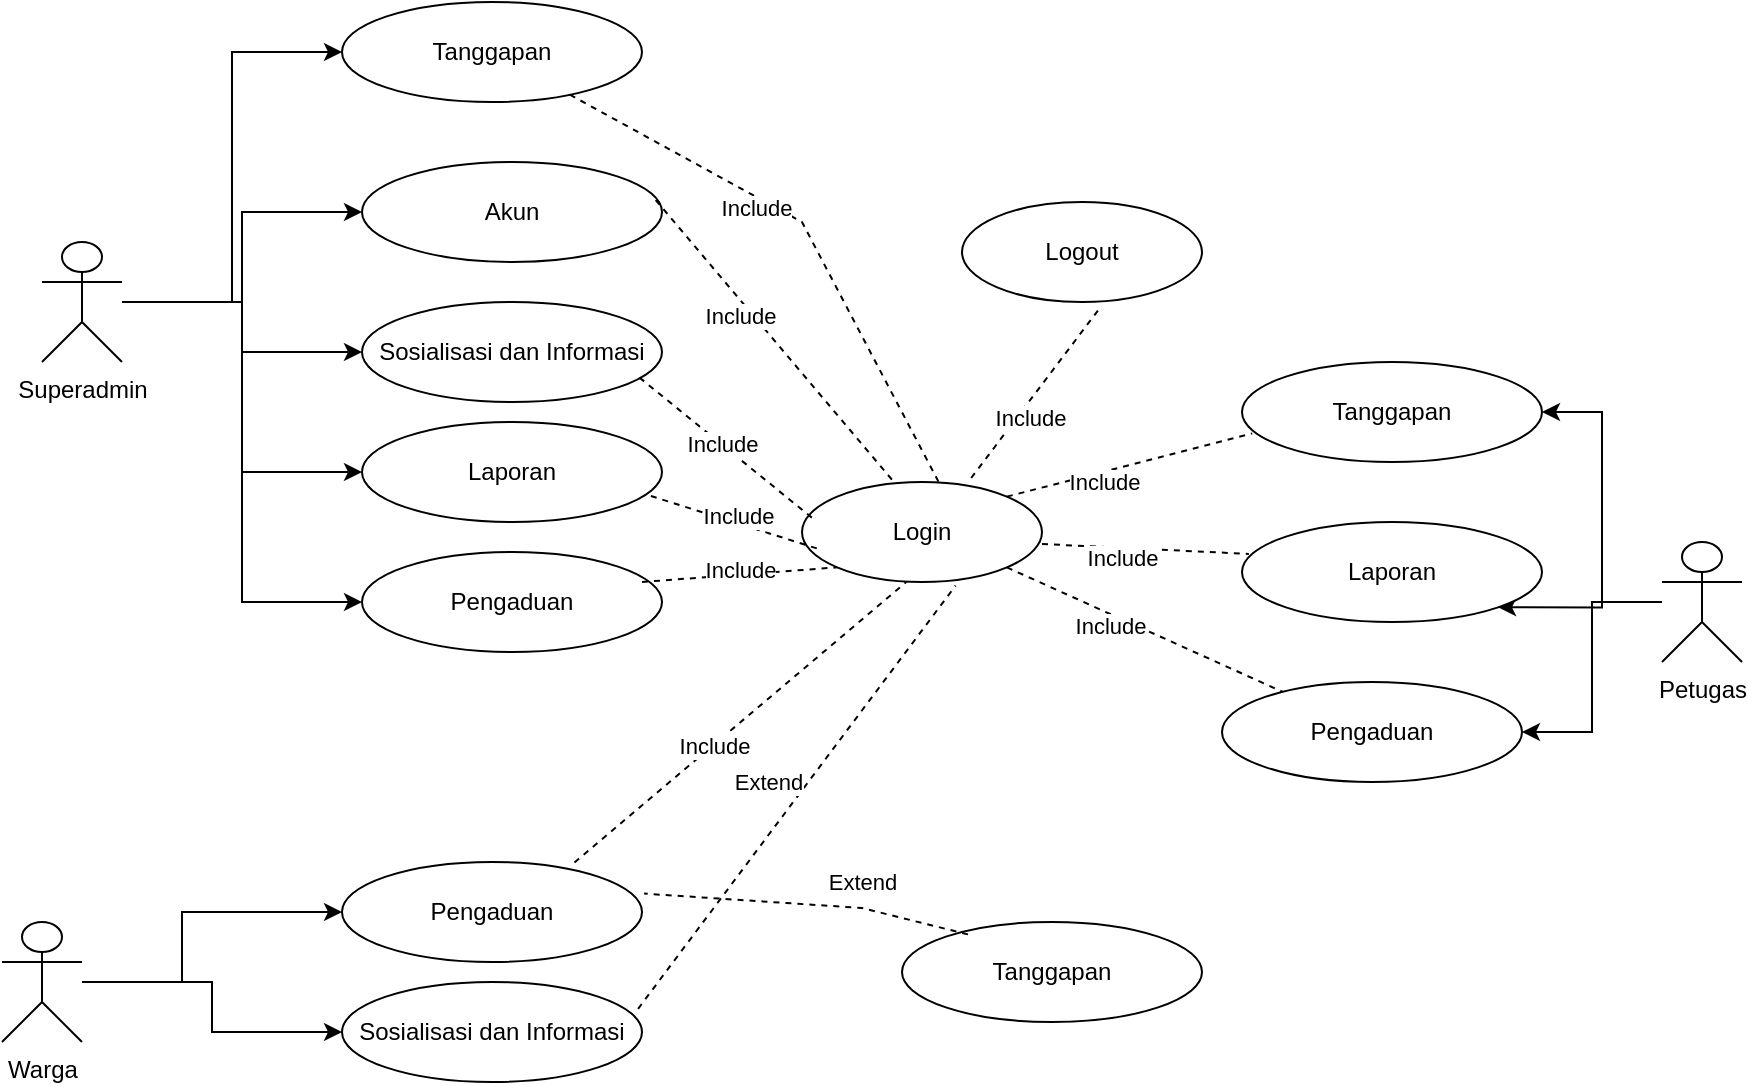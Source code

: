 <mxfile version="26.2.14">
  <diagram name="Halaman-1" id="34XxjFvA5yVBI5Y3is8h">
    <mxGraphModel dx="2831" dy="2269" grid="1" gridSize="10" guides="1" tooltips="1" connect="1" arrows="1" fold="1" page="1" pageScale="1" pageWidth="827" pageHeight="1169" math="0" shadow="0">
      <root>
        <mxCell id="0" />
        <mxCell id="1" parent="0" />
        <mxCell id="VAW47h7jwuFpxoAy4my7-58" style="edgeStyle=orthogonalEdgeStyle;rounded=0;orthogonalLoop=1;jettySize=auto;html=1;entryX=1;entryY=0.5;entryDx=0;entryDy=0;" parent="1" source="VAW47h7jwuFpxoAy4my7-1" target="VAW47h7jwuFpxoAy4my7-54" edge="1">
          <mxGeometry relative="1" as="geometry" />
        </mxCell>
        <mxCell id="VAW47h7jwuFpxoAy4my7-60" style="edgeStyle=orthogonalEdgeStyle;rounded=0;orthogonalLoop=1;jettySize=auto;html=1;entryX=1;entryY=1;entryDx=0;entryDy=0;" parent="1" source="VAW47h7jwuFpxoAy4my7-1" target="VAW47h7jwuFpxoAy4my7-55" edge="1">
          <mxGeometry relative="1" as="geometry" />
        </mxCell>
        <mxCell id="VAW47h7jwuFpxoAy4my7-61" style="edgeStyle=orthogonalEdgeStyle;rounded=0;orthogonalLoop=1;jettySize=auto;html=1;entryX=1;entryY=0.5;entryDx=0;entryDy=0;" parent="1" source="VAW47h7jwuFpxoAy4my7-1" target="VAW47h7jwuFpxoAy4my7-56" edge="1">
          <mxGeometry relative="1" as="geometry" />
        </mxCell>
        <mxCell id="VAW47h7jwuFpxoAy4my7-1" value="&lt;div&gt;Petugas&lt;/div&gt;" style="shape=umlActor;verticalLabelPosition=bottom;verticalAlign=top;html=1;outlineConnect=0;direction=east;" parent="1" vertex="1">
          <mxGeometry x="750" y="260" width="40" height="60" as="geometry" />
        </mxCell>
        <mxCell id="VAW47h7jwuFpxoAy4my7-42" style="edgeStyle=orthogonalEdgeStyle;rounded=0;orthogonalLoop=1;jettySize=auto;html=1;" parent="1" source="VAW47h7jwuFpxoAy4my7-10" target="VAW47h7jwuFpxoAy4my7-38" edge="1">
          <mxGeometry relative="1" as="geometry" />
        </mxCell>
        <mxCell id="VAW47h7jwuFpxoAy4my7-43" style="edgeStyle=orthogonalEdgeStyle;rounded=0;orthogonalLoop=1;jettySize=auto;html=1;entryX=0;entryY=0.5;entryDx=0;entryDy=0;" parent="1" source="VAW47h7jwuFpxoAy4my7-10" target="VAW47h7jwuFpxoAy4my7-39" edge="1">
          <mxGeometry relative="1" as="geometry" />
        </mxCell>
        <mxCell id="VAW47h7jwuFpxoAy4my7-44" style="edgeStyle=orthogonalEdgeStyle;rounded=0;orthogonalLoop=1;jettySize=auto;html=1;entryX=0;entryY=0.5;entryDx=0;entryDy=0;" parent="1" source="VAW47h7jwuFpxoAy4my7-10" target="VAW47h7jwuFpxoAy4my7-40" edge="1">
          <mxGeometry relative="1" as="geometry" />
        </mxCell>
        <mxCell id="J-PpUcv6VIfvRsHD4s1L-2" style="edgeStyle=orthogonalEdgeStyle;rounded=0;orthogonalLoop=1;jettySize=auto;html=1;entryX=0;entryY=0.5;entryDx=0;entryDy=0;" parent="1" source="VAW47h7jwuFpxoAy4my7-10" target="J-PpUcv6VIfvRsHD4s1L-1" edge="1">
          <mxGeometry relative="1" as="geometry" />
        </mxCell>
        <mxCell id="J-PpUcv6VIfvRsHD4s1L-7" style="edgeStyle=orthogonalEdgeStyle;rounded=0;orthogonalLoop=1;jettySize=auto;html=1;entryX=0;entryY=0.5;entryDx=0;entryDy=0;" parent="1" source="VAW47h7jwuFpxoAy4my7-10" target="J-PpUcv6VIfvRsHD4s1L-6" edge="1">
          <mxGeometry relative="1" as="geometry" />
        </mxCell>
        <mxCell id="VAW47h7jwuFpxoAy4my7-10" value="&lt;div&gt;Superadmin&lt;/div&gt;" style="shape=umlActor;verticalLabelPosition=bottom;verticalAlign=top;html=1;outlineConnect=0;direction=east;" parent="1" vertex="1">
          <mxGeometry x="-60" y="110" width="40" height="60" as="geometry" />
        </mxCell>
        <mxCell id="VAW47h7jwuFpxoAy4my7-25" style="edgeStyle=orthogonalEdgeStyle;rounded=0;orthogonalLoop=1;jettySize=auto;html=1;" parent="1" source="VAW47h7jwuFpxoAy4my7-11" target="VAW47h7jwuFpxoAy4my7-17" edge="1">
          <mxGeometry relative="1" as="geometry">
            <Array as="points">
              <mxPoint x="10" y="480" />
              <mxPoint x="10" y="445" />
            </Array>
          </mxGeometry>
        </mxCell>
        <mxCell id="VAW47h7jwuFpxoAy4my7-28" style="edgeStyle=orthogonalEdgeStyle;rounded=0;orthogonalLoop=1;jettySize=auto;html=1;entryX=0;entryY=0.5;entryDx=0;entryDy=0;" parent="1" source="VAW47h7jwuFpxoAy4my7-11" target="VAW47h7jwuFpxoAy4my7-18" edge="1">
          <mxGeometry relative="1" as="geometry" />
        </mxCell>
        <mxCell id="VAW47h7jwuFpxoAy4my7-11" value="&lt;div&gt;Warga&lt;/div&gt;" style="shape=umlActor;verticalLabelPosition=bottom;verticalAlign=top;html=1;outlineConnect=0;direction=east;" parent="1" vertex="1">
          <mxGeometry x="-80" y="450" width="40" height="60" as="geometry" />
        </mxCell>
        <mxCell id="VAW47h7jwuFpxoAy4my7-15" value="Login" style="ellipse;whiteSpace=wrap;html=1;" parent="1" vertex="1">
          <mxGeometry x="320" y="230" width="120" height="50" as="geometry" />
        </mxCell>
        <mxCell id="VAW47h7jwuFpxoAy4my7-17" value="Pengaduan" style="ellipse;whiteSpace=wrap;html=1;" parent="1" vertex="1">
          <mxGeometry x="90" y="420" width="150" height="50" as="geometry" />
        </mxCell>
        <mxCell id="VAW47h7jwuFpxoAy4my7-18" value="Sosialisasi dan Informasi" style="ellipse;whiteSpace=wrap;html=1;" parent="1" vertex="1">
          <mxGeometry x="90" y="480" width="150" height="50" as="geometry" />
        </mxCell>
        <mxCell id="VAW47h7jwuFpxoAy4my7-19" value="Tanggapan" style="ellipse;whiteSpace=wrap;html=1;" parent="1" vertex="1">
          <mxGeometry x="370" y="450" width="150" height="50" as="geometry" />
        </mxCell>
        <mxCell id="VAW47h7jwuFpxoAy4my7-30" value="" style="endArrow=none;dashed=1;html=1;rounded=0;entryX=0.437;entryY=0.996;entryDx=0;entryDy=0;entryPerimeter=0;exitX=0.775;exitY=0.004;exitDx=0;exitDy=0;exitPerimeter=0;" parent="1" source="VAW47h7jwuFpxoAy4my7-17" target="VAW47h7jwuFpxoAy4my7-15" edge="1">
          <mxGeometry width="50" height="50" relative="1" as="geometry">
            <mxPoint x="230.0" y="372.468" as="sourcePoint" />
            <mxPoint x="362.52" y="310.0" as="targetPoint" />
            <Array as="points" />
          </mxGeometry>
        </mxCell>
        <mxCell id="VAW47h7jwuFpxoAy4my7-33" value="Include" style="edgeLabel;html=1;align=center;verticalAlign=middle;resizable=0;points=[];" parent="VAW47h7jwuFpxoAy4my7-30" vertex="1" connectable="0">
          <mxGeometry x="-0.16" relative="1" as="geometry">
            <mxPoint y="1" as="offset" />
          </mxGeometry>
        </mxCell>
        <mxCell id="VAW47h7jwuFpxoAy4my7-32" value="" style="endArrow=none;dashed=1;html=1;rounded=0;exitX=0.987;exitY=0.268;exitDx=0;exitDy=0;exitPerimeter=0;entryX=0.64;entryY=1.036;entryDx=0;entryDy=0;entryPerimeter=0;" parent="1" source="VAW47h7jwuFpxoAy4my7-18" target="VAW47h7jwuFpxoAy4my7-15" edge="1">
          <mxGeometry width="50" height="50" relative="1" as="geometry">
            <mxPoint x="240.0" y="382.468" as="sourcePoint" />
            <mxPoint x="390" y="290" as="targetPoint" />
            <Array as="points" />
          </mxGeometry>
        </mxCell>
        <mxCell id="VAW47h7jwuFpxoAy4my7-34" value="" style="endArrow=none;dashed=1;html=1;rounded=0;entryX=1.007;entryY=0.316;entryDx=0;entryDy=0;entryPerimeter=0;exitX=0.22;exitY=0.124;exitDx=0;exitDy=0;exitPerimeter=0;" parent="1" source="VAW47h7jwuFpxoAy4my7-19" target="VAW47h7jwuFpxoAy4my7-17" edge="1">
          <mxGeometry width="50" height="50" relative="1" as="geometry">
            <mxPoint x="514" y="467" as="sourcePoint" />
            <mxPoint x="366" y="310" as="targetPoint" />
            <Array as="points">
              <mxPoint x="350" y="443" />
            </Array>
          </mxGeometry>
        </mxCell>
        <mxCell id="VAW47h7jwuFpxoAy4my7-36" value="Extend" style="edgeLabel;html=1;align=center;verticalAlign=middle;resizable=0;points=[];" parent="1" vertex="1" connectable="0">
          <mxGeometry x="303.004" y="379.996" as="geometry" />
        </mxCell>
        <mxCell id="VAW47h7jwuFpxoAy4my7-37" value="Extend" style="edgeLabel;html=1;align=center;verticalAlign=middle;resizable=0;points=[];" parent="1" vertex="1" connectable="0">
          <mxGeometry x="350.004" y="429.996" as="geometry">
            <mxPoint as="offset" />
          </mxGeometry>
        </mxCell>
        <mxCell id="VAW47h7jwuFpxoAy4my7-38" value="Akun" style="ellipse;whiteSpace=wrap;html=1;" parent="1" vertex="1">
          <mxGeometry x="100" y="70" width="150" height="50" as="geometry" />
        </mxCell>
        <mxCell id="VAW47h7jwuFpxoAy4my7-39" value="Sosialisasi dan Informasi" style="ellipse;whiteSpace=wrap;html=1;" parent="1" vertex="1">
          <mxGeometry x="100" y="140" width="150" height="50" as="geometry" />
        </mxCell>
        <mxCell id="VAW47h7jwuFpxoAy4my7-40" value="Laporan" style="ellipse;whiteSpace=wrap;html=1;" parent="1" vertex="1">
          <mxGeometry x="100" y="200" width="150" height="50" as="geometry" />
        </mxCell>
        <mxCell id="VAW47h7jwuFpxoAy4my7-45" value="" style="endArrow=none;dashed=1;html=1;rounded=0;entryX=0.383;entryY=0;entryDx=0;entryDy=0;entryPerimeter=0;exitX=0.979;exitY=0.38;exitDx=0;exitDy=0;exitPerimeter=0;" parent="1" source="VAW47h7jwuFpxoAy4my7-38" target="VAW47h7jwuFpxoAy4my7-15" edge="1">
          <mxGeometry width="50" height="50" relative="1" as="geometry">
            <mxPoint x="240" y="170" as="sourcePoint" />
            <mxPoint x="290" y="120" as="targetPoint" />
          </mxGeometry>
        </mxCell>
        <mxCell id="VAW47h7jwuFpxoAy4my7-46" value="Include" style="edgeLabel;html=1;align=center;verticalAlign=middle;resizable=0;points=[];" parent="VAW47h7jwuFpxoAy4my7-45" vertex="1" connectable="0">
          <mxGeometry x="-0.226" y="-5" relative="1" as="geometry">
            <mxPoint as="offset" />
          </mxGeometry>
        </mxCell>
        <mxCell id="VAW47h7jwuFpxoAy4my7-47" value="" style="endArrow=none;dashed=1;html=1;rounded=0;entryX=0.053;entryY=0.38;entryDx=0;entryDy=0;entryPerimeter=0;exitX=0.925;exitY=0.756;exitDx=0;exitDy=0;exitPerimeter=0;" parent="1" source="VAW47h7jwuFpxoAy4my7-39" target="VAW47h7jwuFpxoAy4my7-15" edge="1">
          <mxGeometry width="50" height="50" relative="1" as="geometry">
            <mxPoint x="240" y="245" as="sourcePoint" />
            <mxPoint x="290" y="195" as="targetPoint" />
          </mxGeometry>
        </mxCell>
        <mxCell id="VAW47h7jwuFpxoAy4my7-48" value="Include" style="edgeLabel;html=1;align=center;verticalAlign=middle;resizable=0;points=[];" parent="VAW47h7jwuFpxoAy4my7-47" vertex="1" connectable="0">
          <mxGeometry x="-0.064" relative="1" as="geometry">
            <mxPoint as="offset" />
          </mxGeometry>
        </mxCell>
        <mxCell id="VAW47h7jwuFpxoAy4my7-49" value="" style="endArrow=none;dashed=1;html=1;rounded=0;entryX=0.067;entryY=0.668;entryDx=0;entryDy=0;entryPerimeter=0;exitX=0.963;exitY=0.74;exitDx=0;exitDy=0;exitPerimeter=0;" parent="1" source="VAW47h7jwuFpxoAy4my7-40" target="VAW47h7jwuFpxoAy4my7-15" edge="1">
          <mxGeometry width="50" height="50" relative="1" as="geometry">
            <mxPoint x="240" y="350" as="sourcePoint" />
            <mxPoint x="290" y="300" as="targetPoint" />
          </mxGeometry>
        </mxCell>
        <mxCell id="VAW47h7jwuFpxoAy4my7-51" value="Include" style="edgeLabel;html=1;align=center;verticalAlign=middle;resizable=0;points=[];" parent="VAW47h7jwuFpxoAy4my7-49" vertex="1" connectable="0">
          <mxGeometry x="-0.006" y="3" relative="1" as="geometry">
            <mxPoint x="1" as="offset" />
          </mxGeometry>
        </mxCell>
        <mxCell id="VAW47h7jwuFpxoAy4my7-54" value="Tanggapan" style="ellipse;whiteSpace=wrap;html=1;" parent="1" vertex="1">
          <mxGeometry x="540" y="170" width="150" height="50" as="geometry" />
        </mxCell>
        <mxCell id="VAW47h7jwuFpxoAy4my7-55" value="Laporan" style="ellipse;whiteSpace=wrap;html=1;" parent="1" vertex="1">
          <mxGeometry x="540" y="250" width="150" height="50" as="geometry" />
        </mxCell>
        <mxCell id="VAW47h7jwuFpxoAy4my7-56" value="Pengaduan" style="ellipse;whiteSpace=wrap;html=1;" parent="1" vertex="1">
          <mxGeometry x="530" y="330" width="150" height="50" as="geometry" />
        </mxCell>
        <mxCell id="VAW47h7jwuFpxoAy4my7-57" style="edgeStyle=orthogonalEdgeStyle;rounded=0;orthogonalLoop=1;jettySize=auto;html=1;exitX=0.5;exitY=1;exitDx=0;exitDy=0;" parent="1" source="VAW47h7jwuFpxoAy4my7-55" target="VAW47h7jwuFpxoAy4my7-55" edge="1">
          <mxGeometry relative="1" as="geometry" />
        </mxCell>
        <mxCell id="VAW47h7jwuFpxoAy4my7-62" value="" style="endArrow=none;dashed=1;html=1;rounded=0;entryX=0.034;entryY=0.714;entryDx=0;entryDy=0;entryPerimeter=0;exitX=1;exitY=0;exitDx=0;exitDy=0;" parent="1" source="VAW47h7jwuFpxoAy4my7-15" target="VAW47h7jwuFpxoAy4my7-54" edge="1">
          <mxGeometry width="50" height="50" relative="1" as="geometry">
            <mxPoint x="411" y="190" as="sourcePoint" />
            <mxPoint x="540" y="251" as="targetPoint" />
          </mxGeometry>
        </mxCell>
        <mxCell id="VAW47h7jwuFpxoAy4my7-63" value="Include" style="edgeLabel;html=1;align=center;verticalAlign=middle;resizable=0;points=[];" parent="VAW47h7jwuFpxoAy4my7-62" vertex="1" connectable="0">
          <mxGeometry x="-0.226" y="-5" relative="1" as="geometry">
            <mxPoint as="offset" />
          </mxGeometry>
        </mxCell>
        <mxCell id="VAW47h7jwuFpxoAy4my7-64" value="" style="endArrow=none;dashed=1;html=1;rounded=0;entryX=0.023;entryY=0.319;entryDx=0;entryDy=0;entryPerimeter=0;exitX=1;exitY=0;exitDx=0;exitDy=0;" parent="1" target="VAW47h7jwuFpxoAy4my7-55" edge="1">
          <mxGeometry width="50" height="50" relative="1" as="geometry">
            <mxPoint x="440" y="261" as="sourcePoint" />
            <mxPoint x="562" y="230" as="targetPoint" />
          </mxGeometry>
        </mxCell>
        <mxCell id="VAW47h7jwuFpxoAy4my7-65" value="Include" style="edgeLabel;html=1;align=center;verticalAlign=middle;resizable=0;points=[];" parent="VAW47h7jwuFpxoAy4my7-64" vertex="1" connectable="0">
          <mxGeometry x="-0.226" y="-5" relative="1" as="geometry">
            <mxPoint as="offset" />
          </mxGeometry>
        </mxCell>
        <mxCell id="VAW47h7jwuFpxoAy4my7-66" value="" style="endArrow=none;dashed=1;html=1;rounded=0;exitX=1;exitY=1;exitDx=0;exitDy=0;" parent="1" source="VAW47h7jwuFpxoAy4my7-15" target="VAW47h7jwuFpxoAy4my7-56" edge="1">
          <mxGeometry width="50" height="50" relative="1" as="geometry">
            <mxPoint x="418" y="351" as="sourcePoint" />
            <mxPoint x="540" y="320" as="targetPoint" />
          </mxGeometry>
        </mxCell>
        <mxCell id="VAW47h7jwuFpxoAy4my7-67" value="Include" style="edgeLabel;html=1;align=center;verticalAlign=middle;resizable=0;points=[];" parent="VAW47h7jwuFpxoAy4my7-66" vertex="1" connectable="0">
          <mxGeometry x="-0.226" y="-5" relative="1" as="geometry">
            <mxPoint as="offset" />
          </mxGeometry>
        </mxCell>
        <mxCell id="J-PpUcv6VIfvRsHD4s1L-1" value="Tanggapan" style="ellipse;whiteSpace=wrap;html=1;" parent="1" vertex="1">
          <mxGeometry x="90" y="-10" width="150" height="50" as="geometry" />
        </mxCell>
        <mxCell id="J-PpUcv6VIfvRsHD4s1L-3" value="" style="endArrow=none;dashed=1;html=1;rounded=0;entryX=0.572;entryY=0.012;entryDx=0;entryDy=0;entryPerimeter=0;" parent="1" source="J-PpUcv6VIfvRsHD4s1L-1" target="VAW47h7jwuFpxoAy4my7-15" edge="1">
          <mxGeometry width="50" height="50" relative="1" as="geometry">
            <mxPoint x="221" y="109" as="sourcePoint" />
            <mxPoint x="350" y="170" as="targetPoint" />
            <Array as="points">
              <mxPoint x="320" y="100" />
            </Array>
          </mxGeometry>
        </mxCell>
        <mxCell id="J-PpUcv6VIfvRsHD4s1L-4" value="Include" style="edgeLabel;html=1;align=center;verticalAlign=middle;resizable=0;points=[];" parent="J-PpUcv6VIfvRsHD4s1L-3" vertex="1" connectable="0">
          <mxGeometry x="-0.226" y="-5" relative="1" as="geometry">
            <mxPoint as="offset" />
          </mxGeometry>
        </mxCell>
        <mxCell id="J-PpUcv6VIfvRsHD4s1L-6" value="Pengaduan" style="ellipse;whiteSpace=wrap;html=1;" parent="1" vertex="1">
          <mxGeometry x="100" y="265" width="150" height="50" as="geometry" />
        </mxCell>
        <mxCell id="J-PpUcv6VIfvRsHD4s1L-9" value="Logout" style="ellipse;whiteSpace=wrap;html=1;" parent="1" vertex="1">
          <mxGeometry x="400" y="90" width="120" height="50" as="geometry" />
        </mxCell>
        <mxCell id="J-PpUcv6VIfvRsHD4s1L-10" value="" style="endArrow=none;dashed=1;html=1;rounded=0;entryX=0.578;entryY=1.048;entryDx=0;entryDy=0;entryPerimeter=0;exitX=0.705;exitY=-0.04;exitDx=0;exitDy=0;exitPerimeter=0;" parent="1" source="VAW47h7jwuFpxoAy4my7-15" target="J-PpUcv6VIfvRsHD4s1L-9" edge="1">
          <mxGeometry width="50" height="50" relative="1" as="geometry">
            <mxPoint x="370" y="190" as="sourcePoint" />
            <mxPoint x="493" y="159" as="targetPoint" />
          </mxGeometry>
        </mxCell>
        <mxCell id="J-PpUcv6VIfvRsHD4s1L-11" value="Include" style="edgeLabel;html=1;align=center;verticalAlign=middle;resizable=0;points=[];" parent="J-PpUcv6VIfvRsHD4s1L-10" vertex="1" connectable="0">
          <mxGeometry x="-0.226" y="-5" relative="1" as="geometry">
            <mxPoint as="offset" />
          </mxGeometry>
        </mxCell>
        <mxCell id="WXWKC0xzpRcgoFzZH83f-3" value="" style="endArrow=none;dashed=1;html=1;rounded=0;entryX=0;entryY=1;entryDx=0;entryDy=0;exitX=0.963;exitY=0.74;exitDx=0;exitDy=0;exitPerimeter=0;" edge="1" parent="1" target="VAW47h7jwuFpxoAy4my7-15">
          <mxGeometry width="50" height="50" relative="1" as="geometry">
            <mxPoint x="240" y="280" as="sourcePoint" />
            <mxPoint x="324" y="306" as="targetPoint" />
          </mxGeometry>
        </mxCell>
        <mxCell id="WXWKC0xzpRcgoFzZH83f-4" value="Include" style="edgeLabel;html=1;align=center;verticalAlign=middle;resizable=0;points=[];" vertex="1" connectable="0" parent="WXWKC0xzpRcgoFzZH83f-3">
          <mxGeometry x="-0.006" y="3" relative="1" as="geometry">
            <mxPoint x="1" as="offset" />
          </mxGeometry>
        </mxCell>
      </root>
    </mxGraphModel>
  </diagram>
</mxfile>
